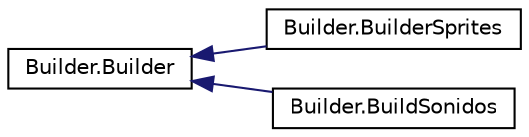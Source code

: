 digraph "Graphical Class Hierarchy"
{
 // LATEX_PDF_SIZE
  edge [fontname="Helvetica",fontsize="10",labelfontname="Helvetica",labelfontsize="10"];
  node [fontname="Helvetica",fontsize="10",shape=record];
  rankdir="LR";
  Node0 [label="Builder.Builder",height=0.2,width=0.4,color="black", fillcolor="white", style="filled",URL="$class_builder_1_1_builder.html",tooltip=" "];
  Node0 -> Node1 [dir="back",color="midnightblue",fontsize="10",style="solid",fontname="Helvetica"];
  Node1 [label="Builder.BuilderSprites",height=0.2,width=0.4,color="black", fillcolor="white", style="filled",URL="$class_builder_1_1_builder_sprites.html",tooltip=" "];
  Node0 -> Node2 [dir="back",color="midnightblue",fontsize="10",style="solid",fontname="Helvetica"];
  Node2 [label="Builder.BuildSonidos",height=0.2,width=0.4,color="black", fillcolor="white", style="filled",URL="$class_builder_1_1_build_sonidos.html",tooltip=" "];
}
